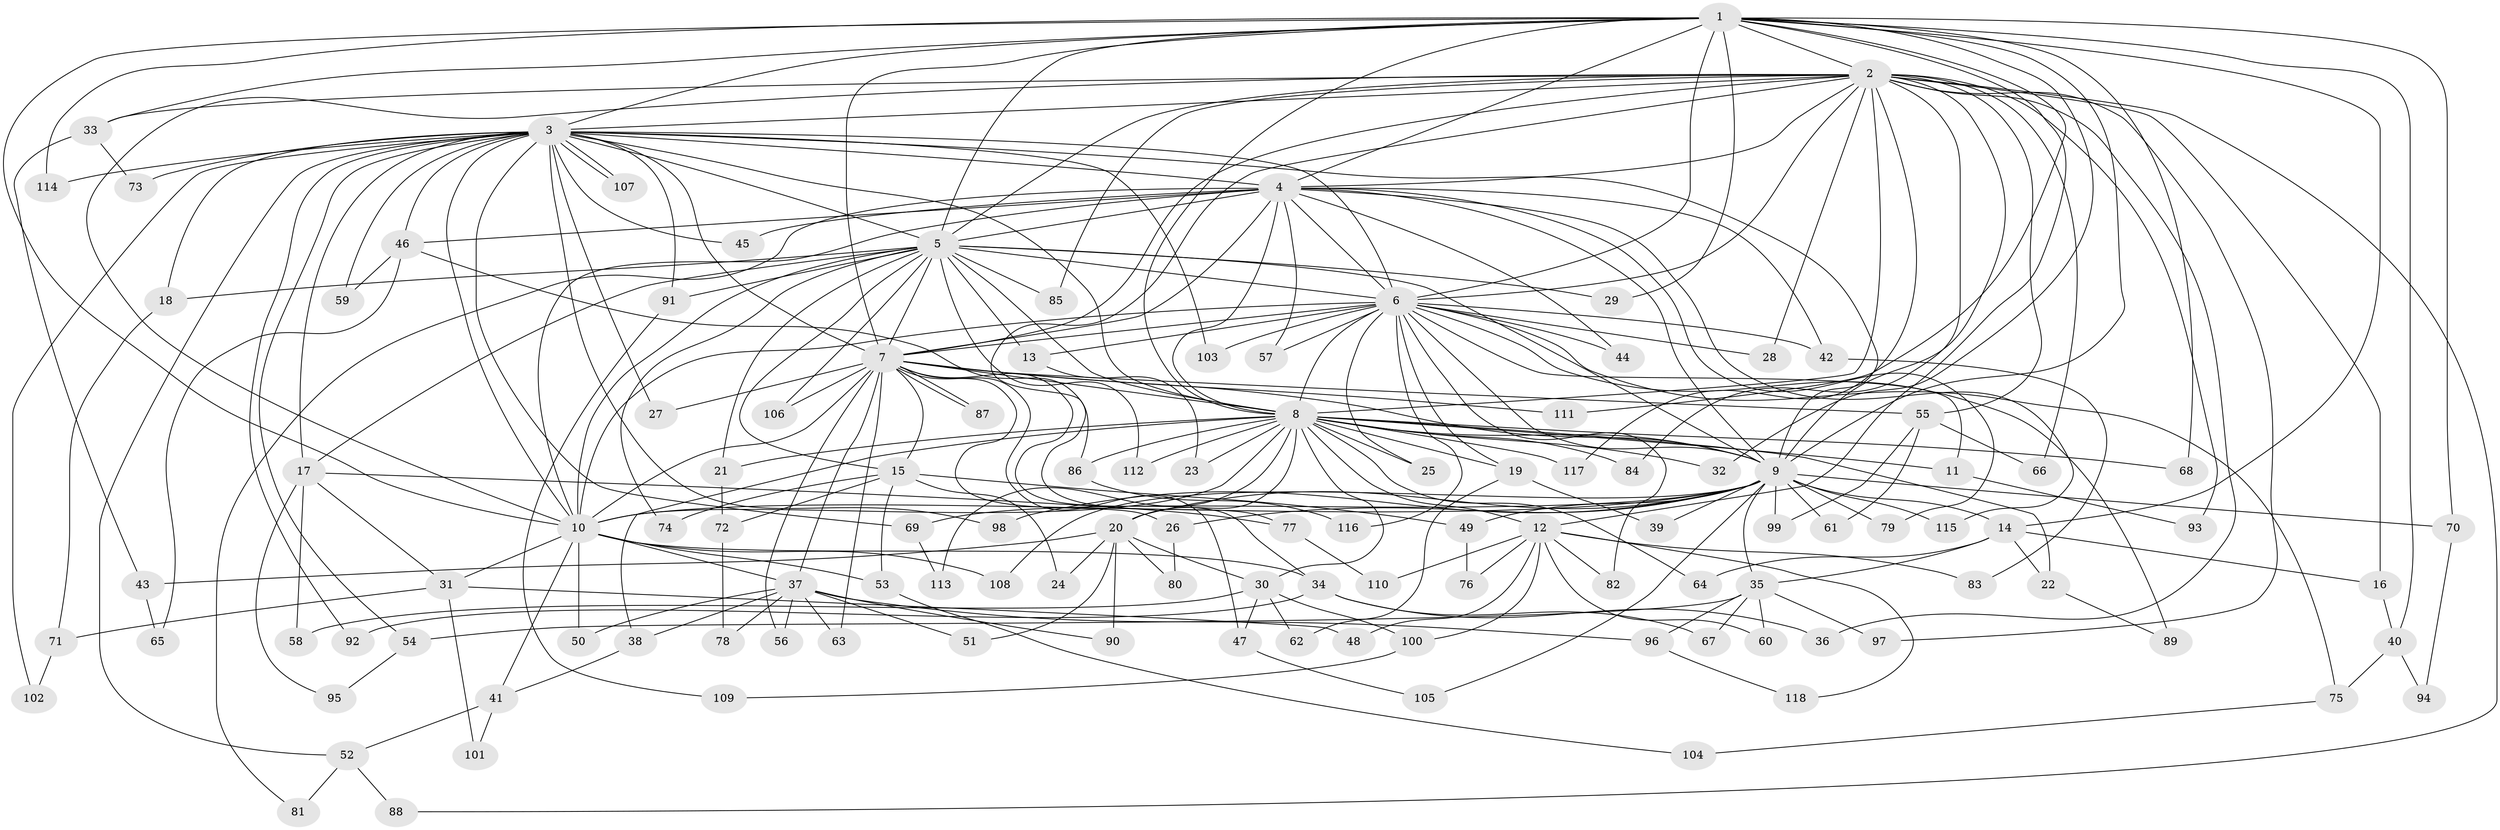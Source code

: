 // coarse degree distribution, {16: 0.014285714285714285, 27: 0.014285714285714285, 14: 0.014285714285714285, 17: 0.02857142857142857, 22: 0.02857142857142857, 23: 0.014285714285714285, 12: 0.014285714285714285, 3: 0.24285714285714285, 10: 0.014285714285714285, 6: 0.02857142857142857, 7: 0.04285714285714286, 5: 0.014285714285714285, 4: 0.05714285714285714, 8: 0.014285714285714285, 2: 0.4142857142857143, 1: 0.04285714285714286}
// Generated by graph-tools (version 1.1) at 2025/17/03/04/25 18:17:37]
// undirected, 118 vertices, 261 edges
graph export_dot {
graph [start="1"]
  node [color=gray90,style=filled];
  1;
  2;
  3;
  4;
  5;
  6;
  7;
  8;
  9;
  10;
  11;
  12;
  13;
  14;
  15;
  16;
  17;
  18;
  19;
  20;
  21;
  22;
  23;
  24;
  25;
  26;
  27;
  28;
  29;
  30;
  31;
  32;
  33;
  34;
  35;
  36;
  37;
  38;
  39;
  40;
  41;
  42;
  43;
  44;
  45;
  46;
  47;
  48;
  49;
  50;
  51;
  52;
  53;
  54;
  55;
  56;
  57;
  58;
  59;
  60;
  61;
  62;
  63;
  64;
  65;
  66;
  67;
  68;
  69;
  70;
  71;
  72;
  73;
  74;
  75;
  76;
  77;
  78;
  79;
  80;
  81;
  82;
  83;
  84;
  85;
  86;
  87;
  88;
  89;
  90;
  91;
  92;
  93;
  94;
  95;
  96;
  97;
  98;
  99;
  100;
  101;
  102;
  103;
  104;
  105;
  106;
  107;
  108;
  109;
  110;
  111;
  112;
  113;
  114;
  115;
  116;
  117;
  118;
  1 -- 2;
  1 -- 3;
  1 -- 4;
  1 -- 5;
  1 -- 6;
  1 -- 7;
  1 -- 8;
  1 -- 9;
  1 -- 10;
  1 -- 12;
  1 -- 14;
  1 -- 29;
  1 -- 32;
  1 -- 33;
  1 -- 40;
  1 -- 68;
  1 -- 70;
  1 -- 111;
  1 -- 114;
  2 -- 3;
  2 -- 4;
  2 -- 5;
  2 -- 6;
  2 -- 7;
  2 -- 8;
  2 -- 9;
  2 -- 10;
  2 -- 16;
  2 -- 28;
  2 -- 33;
  2 -- 36;
  2 -- 55;
  2 -- 66;
  2 -- 77;
  2 -- 84;
  2 -- 85;
  2 -- 88;
  2 -- 93;
  2 -- 97;
  2 -- 117;
  3 -- 4;
  3 -- 5;
  3 -- 6;
  3 -- 7;
  3 -- 8;
  3 -- 9;
  3 -- 10;
  3 -- 17;
  3 -- 18;
  3 -- 27;
  3 -- 45;
  3 -- 46;
  3 -- 52;
  3 -- 54;
  3 -- 59;
  3 -- 69;
  3 -- 73;
  3 -- 91;
  3 -- 92;
  3 -- 98;
  3 -- 102;
  3 -- 103;
  3 -- 107;
  3 -- 107;
  3 -- 114;
  4 -- 5;
  4 -- 6;
  4 -- 7;
  4 -- 8;
  4 -- 9;
  4 -- 10;
  4 -- 42;
  4 -- 44;
  4 -- 45;
  4 -- 46;
  4 -- 57;
  4 -- 79;
  4 -- 81;
  4 -- 115;
  5 -- 6;
  5 -- 7;
  5 -- 8;
  5 -- 9;
  5 -- 10;
  5 -- 13;
  5 -- 15;
  5 -- 17;
  5 -- 18;
  5 -- 21;
  5 -- 29;
  5 -- 74;
  5 -- 85;
  5 -- 91;
  5 -- 106;
  5 -- 112;
  6 -- 7;
  6 -- 8;
  6 -- 9;
  6 -- 10;
  6 -- 11;
  6 -- 13;
  6 -- 19;
  6 -- 25;
  6 -- 28;
  6 -- 42;
  6 -- 44;
  6 -- 57;
  6 -- 75;
  6 -- 82;
  6 -- 89;
  6 -- 103;
  6 -- 116;
  7 -- 8;
  7 -- 9;
  7 -- 10;
  7 -- 15;
  7 -- 26;
  7 -- 27;
  7 -- 34;
  7 -- 37;
  7 -- 47;
  7 -- 55;
  7 -- 56;
  7 -- 63;
  7 -- 87;
  7 -- 87;
  7 -- 106;
  7 -- 111;
  8 -- 9;
  8 -- 10;
  8 -- 11;
  8 -- 12;
  8 -- 19;
  8 -- 20;
  8 -- 21;
  8 -- 22;
  8 -- 23;
  8 -- 25;
  8 -- 30;
  8 -- 32;
  8 -- 38;
  8 -- 64;
  8 -- 68;
  8 -- 84;
  8 -- 86;
  8 -- 112;
  8 -- 113;
  8 -- 117;
  9 -- 10;
  9 -- 14;
  9 -- 20;
  9 -- 26;
  9 -- 35;
  9 -- 39;
  9 -- 49;
  9 -- 61;
  9 -- 69;
  9 -- 70;
  9 -- 79;
  9 -- 98;
  9 -- 99;
  9 -- 105;
  9 -- 108;
  9 -- 115;
  10 -- 31;
  10 -- 34;
  10 -- 37;
  10 -- 41;
  10 -- 50;
  10 -- 53;
  10 -- 108;
  11 -- 93;
  12 -- 48;
  12 -- 60;
  12 -- 76;
  12 -- 82;
  12 -- 83;
  12 -- 100;
  12 -- 110;
  12 -- 118;
  13 -- 23;
  14 -- 16;
  14 -- 22;
  14 -- 35;
  14 -- 64;
  15 -- 24;
  15 -- 49;
  15 -- 53;
  15 -- 72;
  15 -- 74;
  16 -- 40;
  17 -- 31;
  17 -- 58;
  17 -- 77;
  17 -- 95;
  18 -- 71;
  19 -- 39;
  19 -- 62;
  20 -- 24;
  20 -- 30;
  20 -- 43;
  20 -- 51;
  20 -- 80;
  20 -- 90;
  21 -- 72;
  22 -- 89;
  26 -- 80;
  30 -- 47;
  30 -- 58;
  30 -- 62;
  30 -- 100;
  31 -- 48;
  31 -- 71;
  31 -- 101;
  33 -- 43;
  33 -- 73;
  34 -- 36;
  34 -- 67;
  34 -- 92;
  35 -- 54;
  35 -- 60;
  35 -- 67;
  35 -- 96;
  35 -- 97;
  37 -- 38;
  37 -- 50;
  37 -- 51;
  37 -- 56;
  37 -- 63;
  37 -- 78;
  37 -- 90;
  37 -- 96;
  38 -- 41;
  40 -- 75;
  40 -- 94;
  41 -- 52;
  41 -- 101;
  42 -- 83;
  43 -- 65;
  46 -- 59;
  46 -- 65;
  46 -- 86;
  47 -- 105;
  49 -- 76;
  52 -- 81;
  52 -- 88;
  53 -- 104;
  54 -- 95;
  55 -- 61;
  55 -- 66;
  55 -- 99;
  69 -- 113;
  70 -- 94;
  71 -- 102;
  72 -- 78;
  75 -- 104;
  77 -- 110;
  86 -- 116;
  91 -- 109;
  96 -- 118;
  100 -- 109;
}
